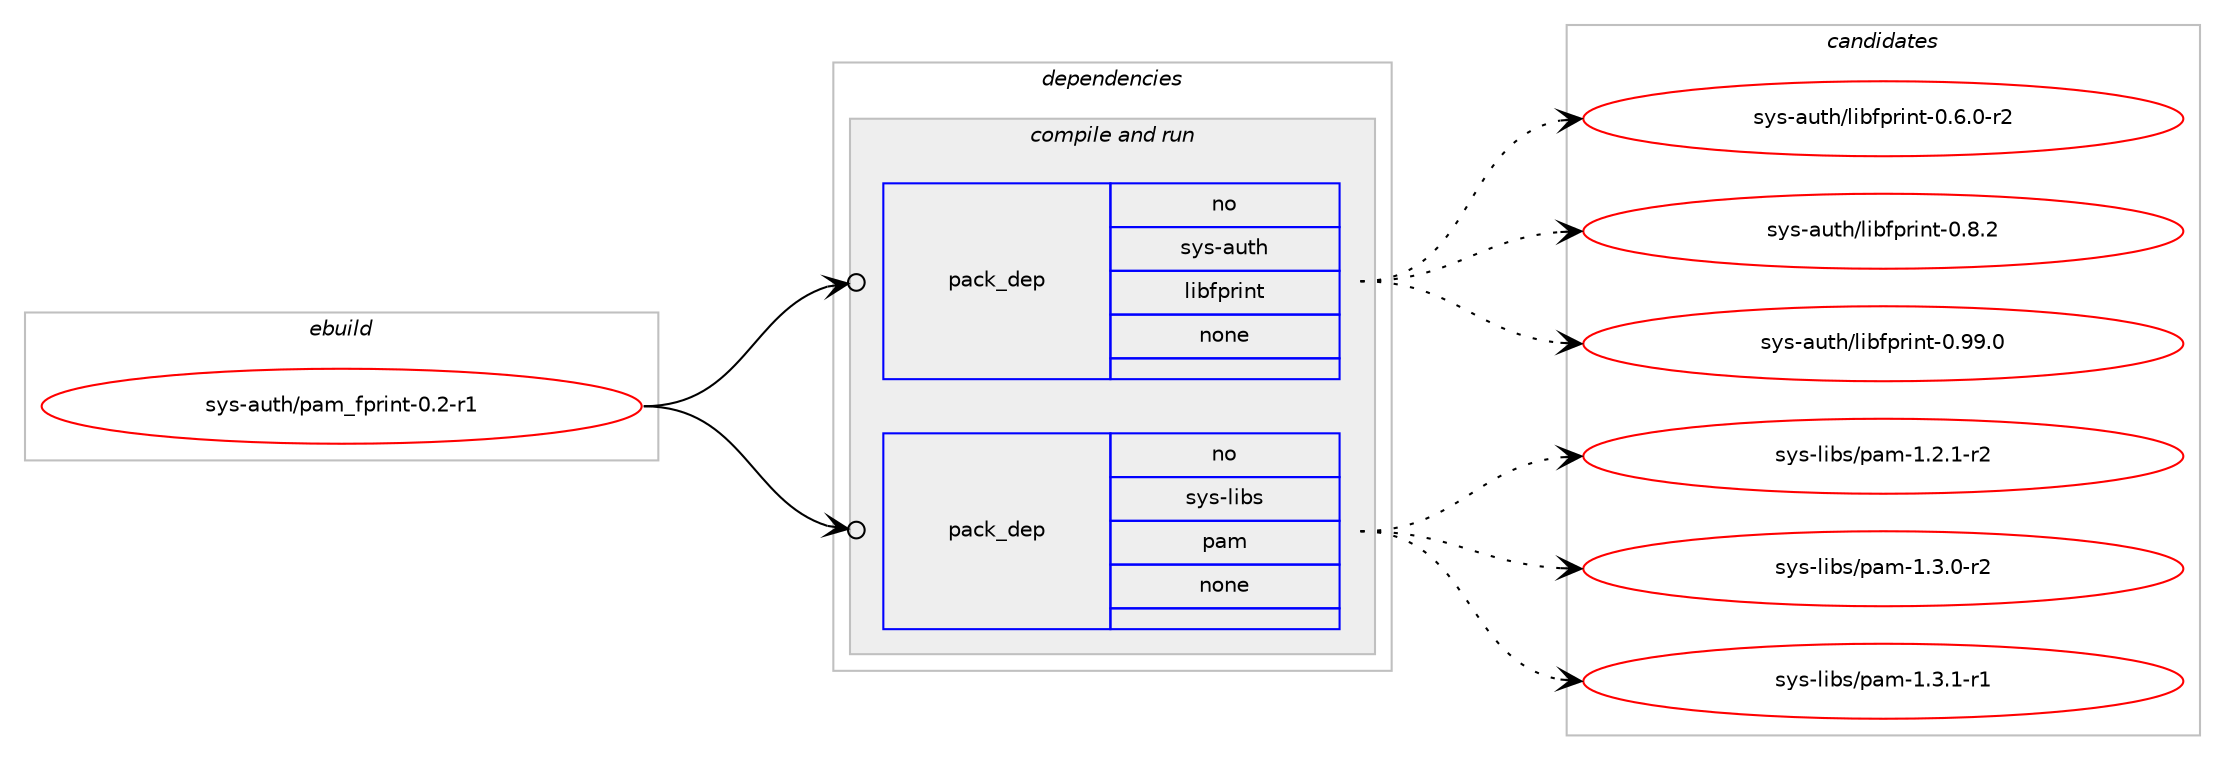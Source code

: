 digraph prolog {

# *************
# Graph options
# *************

newrank=true;
concentrate=true;
compound=true;
graph [rankdir=LR,fontname=Helvetica,fontsize=10,ranksep=1.5];#, ranksep=2.5, nodesep=0.2];
edge  [arrowhead=vee];
node  [fontname=Helvetica,fontsize=10];

# **********
# The ebuild
# **********

subgraph cluster_leftcol {
color=gray;
rank=same;
label=<<i>ebuild</i>>;
id [label="sys-auth/pam_fprint-0.2-r1", color=red, width=4, href="../sys-auth/pam_fprint-0.2-r1.svg"];
}

# ****************
# The dependencies
# ****************

subgraph cluster_midcol {
color=gray;
label=<<i>dependencies</i>>;
subgraph cluster_compile {
fillcolor="#eeeeee";
style=filled;
label=<<i>compile</i>>;
}
subgraph cluster_compileandrun {
fillcolor="#eeeeee";
style=filled;
label=<<i>compile and run</i>>;
subgraph pack1231532 {
dependency1717408 [label=<<TABLE BORDER="0" CELLBORDER="1" CELLSPACING="0" CELLPADDING="4" WIDTH="220"><TR><TD ROWSPAN="6" CELLPADDING="30">pack_dep</TD></TR><TR><TD WIDTH="110">no</TD></TR><TR><TD>sys-auth</TD></TR><TR><TD>libfprint</TD></TR><TR><TD>none</TD></TR><TR><TD></TD></TR></TABLE>>, shape=none, color=blue];
}
id:e -> dependency1717408:w [weight=20,style="solid",arrowhead="odotvee"];
subgraph pack1231533 {
dependency1717409 [label=<<TABLE BORDER="0" CELLBORDER="1" CELLSPACING="0" CELLPADDING="4" WIDTH="220"><TR><TD ROWSPAN="6" CELLPADDING="30">pack_dep</TD></TR><TR><TD WIDTH="110">no</TD></TR><TR><TD>sys-libs</TD></TR><TR><TD>pam</TD></TR><TR><TD>none</TD></TR><TR><TD></TD></TR></TABLE>>, shape=none, color=blue];
}
id:e -> dependency1717409:w [weight=20,style="solid",arrowhead="odotvee"];
}
subgraph cluster_run {
fillcolor="#eeeeee";
style=filled;
label=<<i>run</i>>;
}
}

# **************
# The candidates
# **************

subgraph cluster_choices {
rank=same;
color=gray;
label=<<i>candidates</i>>;

subgraph choice1231532 {
color=black;
nodesep=1;
choice115121115459711711610447108105981021121141051101164548465446484511450 [label="sys-auth/libfprint-0.6.0-r2", color=red, width=4,href="../sys-auth/libfprint-0.6.0-r2.svg"];
choice11512111545971171161044710810598102112114105110116454846564650 [label="sys-auth/libfprint-0.8.2", color=red, width=4,href="../sys-auth/libfprint-0.8.2.svg"];
choice1151211154597117116104471081059810211211410511011645484657574648 [label="sys-auth/libfprint-0.99.0", color=red, width=4,href="../sys-auth/libfprint-0.99.0.svg"];
dependency1717408:e -> choice115121115459711711610447108105981021121141051101164548465446484511450:w [style=dotted,weight="100"];
dependency1717408:e -> choice11512111545971171161044710810598102112114105110116454846564650:w [style=dotted,weight="100"];
dependency1717408:e -> choice1151211154597117116104471081059810211211410511011645484657574648:w [style=dotted,weight="100"];
}
subgraph choice1231533 {
color=black;
nodesep=1;
choice115121115451081059811547112971094549465046494511450 [label="sys-libs/pam-1.2.1-r2", color=red, width=4,href="../sys-libs/pam-1.2.1-r2.svg"];
choice115121115451081059811547112971094549465146484511450 [label="sys-libs/pam-1.3.0-r2", color=red, width=4,href="../sys-libs/pam-1.3.0-r2.svg"];
choice115121115451081059811547112971094549465146494511449 [label="sys-libs/pam-1.3.1-r1", color=red, width=4,href="../sys-libs/pam-1.3.1-r1.svg"];
dependency1717409:e -> choice115121115451081059811547112971094549465046494511450:w [style=dotted,weight="100"];
dependency1717409:e -> choice115121115451081059811547112971094549465146484511450:w [style=dotted,weight="100"];
dependency1717409:e -> choice115121115451081059811547112971094549465146494511449:w [style=dotted,weight="100"];
}
}

}
